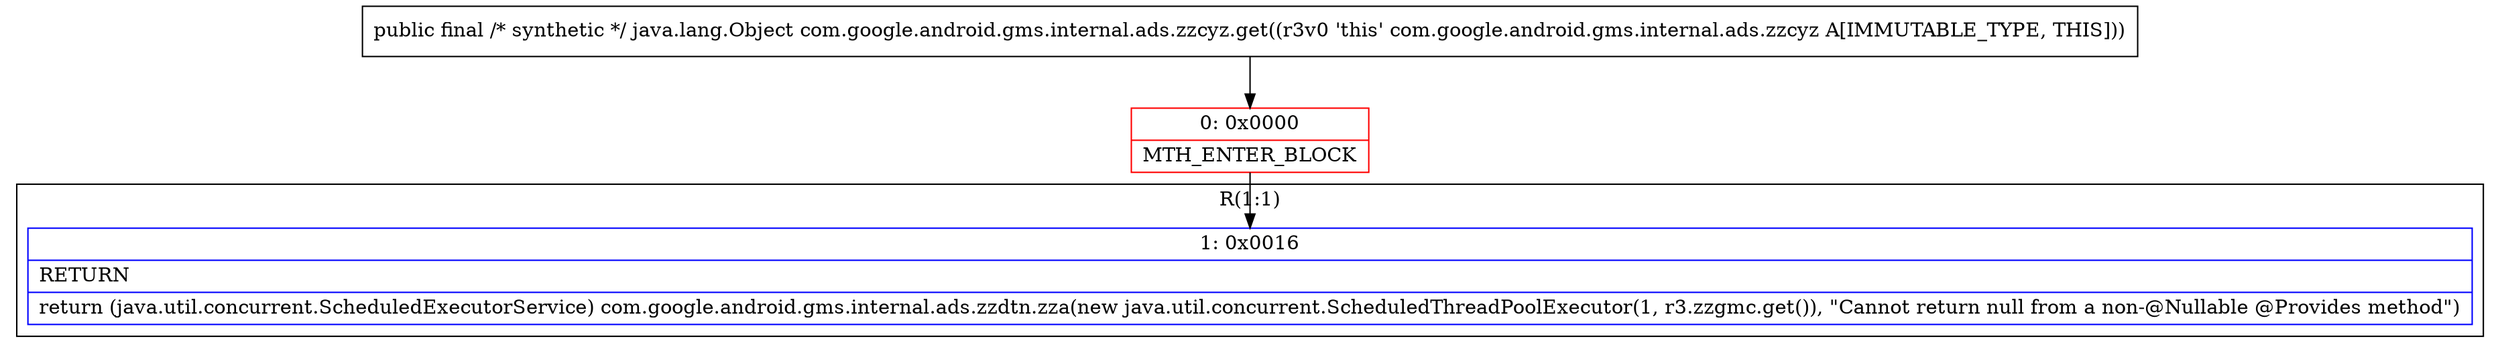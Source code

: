 digraph "CFG forcom.google.android.gms.internal.ads.zzcyz.get()Ljava\/lang\/Object;" {
subgraph cluster_Region_777911261 {
label = "R(1:1)";
node [shape=record,color=blue];
Node_1 [shape=record,label="{1\:\ 0x0016|RETURN\l|return (java.util.concurrent.ScheduledExecutorService) com.google.android.gms.internal.ads.zzdtn.zza(new java.util.concurrent.ScheduledThreadPoolExecutor(1, r3.zzgmc.get()), \"Cannot return null from a non\-@Nullable @Provides method\")\l}"];
}
Node_0 [shape=record,color=red,label="{0\:\ 0x0000|MTH_ENTER_BLOCK\l}"];
MethodNode[shape=record,label="{public final \/* synthetic *\/ java.lang.Object com.google.android.gms.internal.ads.zzcyz.get((r3v0 'this' com.google.android.gms.internal.ads.zzcyz A[IMMUTABLE_TYPE, THIS])) }"];
MethodNode -> Node_0;
Node_0 -> Node_1;
}

